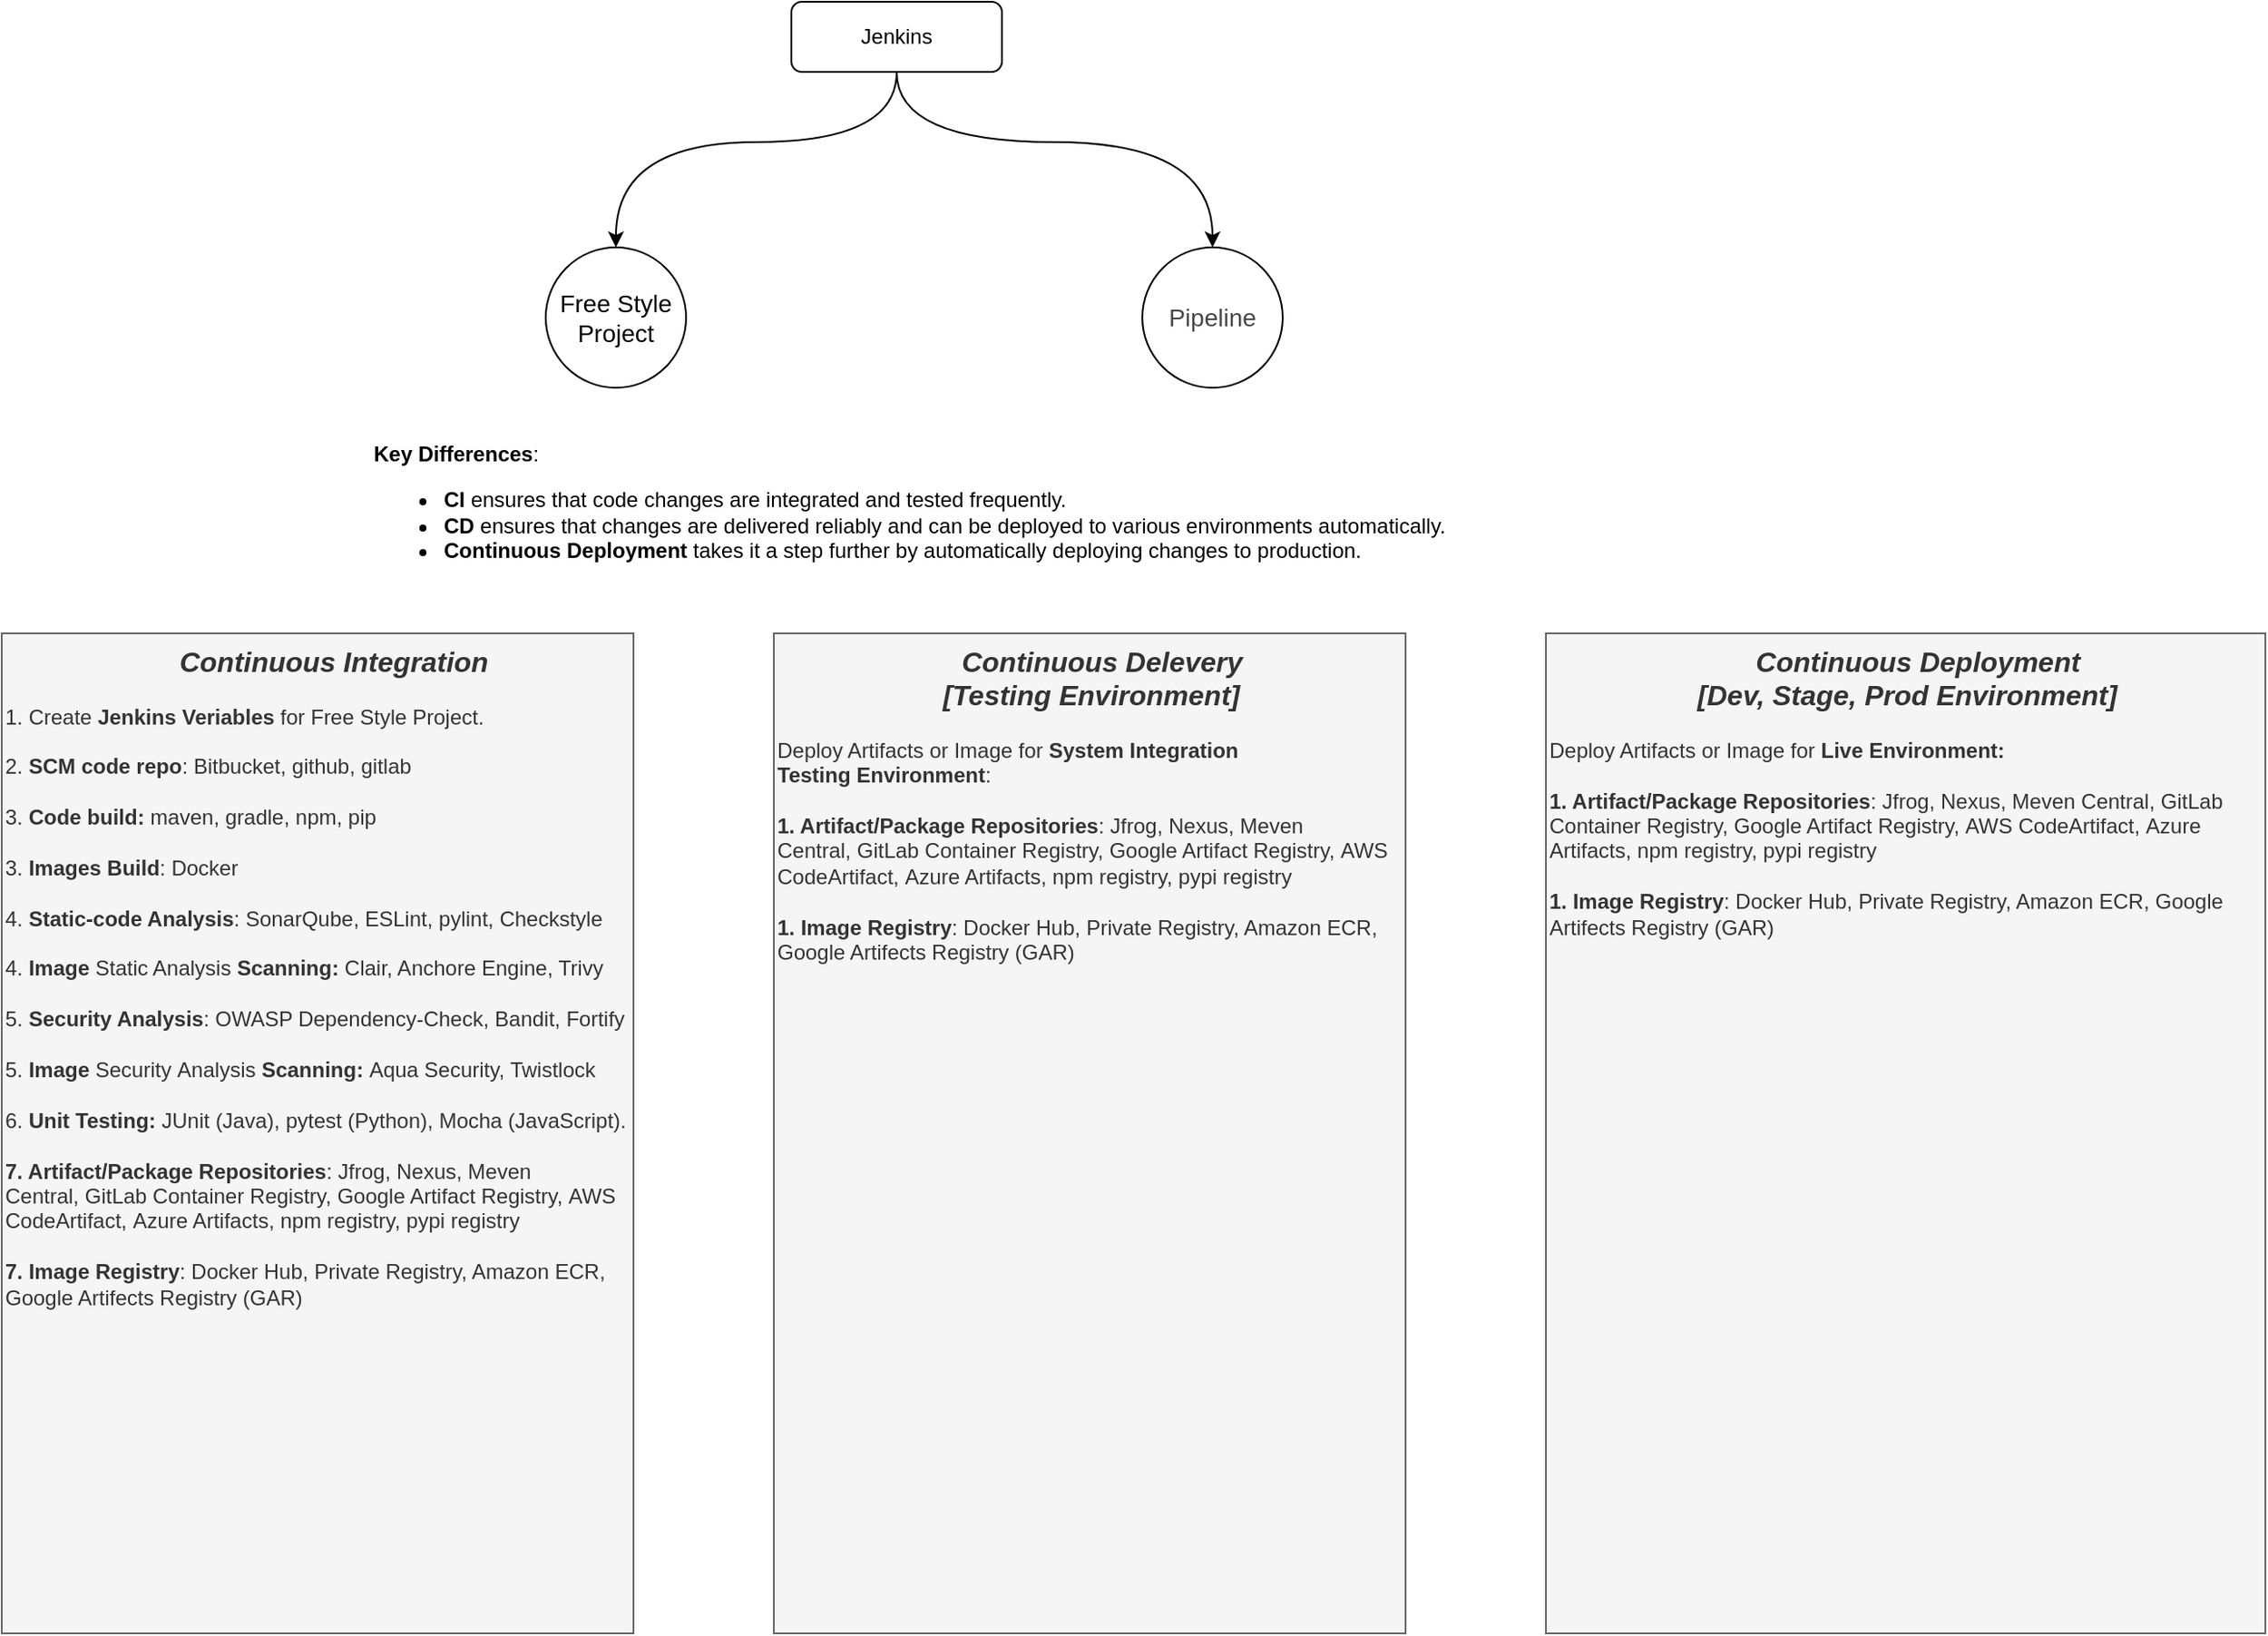<mxfile version="24.6.4" type="github">
  <diagram name="Page-1" id="38_c2U4u6f_WLB1Vc7O9">
    <mxGraphModel dx="2163" dy="663" grid="1" gridSize="10" guides="1" tooltips="1" connect="1" arrows="1" fold="1" page="1" pageScale="1" pageWidth="850" pageHeight="1100" math="0" shadow="0">
      <root>
        <mxCell id="0" />
        <mxCell id="1" parent="0" />
        <mxCell id="Su7_YSPuUU6GFlwyaD4R-5" value="" style="edgeStyle=orthogonalEdgeStyle;rounded=0;orthogonalLoop=1;jettySize=auto;html=1;curved=1;" edge="1" parent="1" source="Su7_YSPuUU6GFlwyaD4R-1" target="Su7_YSPuUU6GFlwyaD4R-4">
          <mxGeometry relative="1" as="geometry">
            <Array as="points">
              <mxPoint x="150" y="160" />
              <mxPoint x="-10" y="160" />
            </Array>
          </mxGeometry>
        </mxCell>
        <mxCell id="Su7_YSPuUU6GFlwyaD4R-7" value="" style="edgeStyle=orthogonalEdgeStyle;rounded=0;orthogonalLoop=1;jettySize=auto;html=1;curved=1;" edge="1" parent="1" source="Su7_YSPuUU6GFlwyaD4R-1" target="Su7_YSPuUU6GFlwyaD4R-6">
          <mxGeometry relative="1" as="geometry">
            <Array as="points">
              <mxPoint x="150" y="160" />
              <mxPoint x="330" y="160" />
            </Array>
          </mxGeometry>
        </mxCell>
        <mxCell id="Su7_YSPuUU6GFlwyaD4R-1" value="Jenkins" style="rounded=1;whiteSpace=wrap;html=1;" vertex="1" parent="1">
          <mxGeometry x="90" y="80" width="120" height="40" as="geometry" />
        </mxCell>
        <mxCell id="Su7_YSPuUU6GFlwyaD4R-4" value="Free Style&lt;div style=&quot;font-size: 14px;&quot;&gt;Project&lt;/div&gt;" style="ellipse;whiteSpace=wrap;html=1;rounded=1;fontSize=14;" vertex="1" parent="1">
          <mxGeometry x="-50" y="220" width="80" height="80" as="geometry" />
        </mxCell>
        <mxCell id="Su7_YSPuUU6GFlwyaD4R-6" value="&lt;span style=&quot;color: rgb(71, 71, 71); font-family: Arial, sans-serif; font-size: 14px; text-align: left; background-color: rgb(255, 255, 255);&quot;&gt;Pipeline&lt;/span&gt;" style="ellipse;whiteSpace=wrap;html=1;rounded=1;" vertex="1" parent="1">
          <mxGeometry x="290" y="220" width="80" height="80" as="geometry" />
        </mxCell>
        <mxCell id="Su7_YSPuUU6GFlwyaD4R-11" value="&lt;div style=&quot;text-align: center;&quot;&gt;&amp;nbsp; &amp;nbsp; &amp;nbsp;&lt;font style=&quot;font-size: 16px;&quot;&gt;&lt;b&gt;&lt;i&gt;C&lt;/i&gt;&lt;/b&gt;&lt;span style=&quot;background-color: initial; text-align: left;&quot;&gt;&lt;b&gt;&lt;i&gt;ontinuous&lt;/i&gt;&lt;/b&gt;&lt;/span&gt;&lt;b&gt;&lt;i&gt;&amp;nbsp;Integration&lt;/i&gt;&lt;/b&gt;&lt;/font&gt;&lt;/div&gt;&lt;div&gt;&lt;div style=&quot;text-align: center;&quot;&gt;&lt;br&gt;&lt;/div&gt;&lt;div&gt;1. Create &lt;b&gt;Jenkins Veriables&lt;/b&gt; for Free Style Project.&lt;/div&gt;&lt;/div&gt;&lt;div&gt;&lt;br&gt;&lt;/div&gt;2. &lt;b&gt;SCM code repo&lt;/b&gt;:&amp;nbsp;Bitbucket, github, gitlab&lt;div&gt;&lt;span style=&quot;background-color: initial;&quot;&gt;&lt;br&gt;&lt;/span&gt;&lt;/div&gt;&lt;div&gt;&lt;span style=&quot;background-color: initial;&quot;&gt;3. &lt;b&gt;Code build:&lt;/b&gt;&amp;nbsp;maven, gradle, npm, pip&lt;/span&gt;&lt;br&gt;&lt;/div&gt;&lt;div&gt;&lt;span style=&quot;background-color: initial;&quot;&gt;&lt;br&gt;&lt;/span&gt;&lt;/div&gt;&lt;div&gt;&lt;span style=&quot;background-color: initial;&quot;&gt;3.&amp;nbsp;&lt;/span&gt;&lt;span style=&quot;background-color: initial;&quot;&gt;&lt;b&gt;Images&amp;nbsp;&lt;/b&gt;&lt;/span&gt;&lt;span style=&quot;background-color: initial;&quot;&gt;&lt;b&gt;Build&lt;/b&gt;: Docker&lt;/span&gt;&lt;/div&gt;&lt;div&gt;&lt;span style=&quot;background-color: initial;&quot;&gt;&amp;nbsp;&lt;/span&gt;&lt;/div&gt;&lt;div&gt;4. &lt;b&gt;Static-code Analysis&lt;/b&gt;:&amp;nbsp;SonarQube, ESLint, pylint,&amp;nbsp;&lt;span style=&quot;background-color: initial;&quot;&gt;Checkstyle&lt;/span&gt;&lt;/div&gt;&lt;div&gt;&lt;div&gt;&lt;span style=&quot;background-color: initial;&quot;&gt;&lt;br&gt;&lt;/span&gt;&lt;/div&gt;&lt;div&gt;&lt;span style=&quot;background-color: initial;&quot;&gt;4.&amp;nbsp;&lt;/span&gt;&lt;span style=&quot;background-color: initial;&quot;&gt;&lt;b&gt;Image&amp;nbsp;&lt;/b&gt;&lt;/span&gt;&lt;span style=&quot;background-color: initial;&quot;&gt;Static Analysis&amp;nbsp;&lt;/span&gt;&lt;b style=&quot;background-color: initial;&quot;&gt;Scanning&lt;/b&gt;&lt;b style=&quot;background-color: initial;&quot;&gt;:&lt;/b&gt;&lt;span style=&quot;background-color: initial;&quot;&gt;&amp;nbsp;&lt;/span&gt;&lt;span style=&quot;background-color: initial;&quot;&gt;Clair, Anchore Engine, Trivy&lt;/span&gt;&lt;/div&gt;&lt;/div&gt;&lt;div&gt;&lt;b style=&quot;background-color: initial;&quot;&gt;&lt;br&gt;&lt;/b&gt;&lt;/div&gt;&lt;div&gt;5.&amp;nbsp;&lt;strong style=&quot;background-color: initial;&quot;&gt;Security Analysis&lt;/strong&gt;&lt;span style=&quot;background-color: initial;&quot;&gt;: OWASP Dependency-Check, Bandit, Fortify&lt;/span&gt;&lt;/div&gt;&lt;div&gt;&lt;span style=&quot;background-color: initial;&quot;&gt;&lt;br&gt;&lt;/span&gt;&lt;/div&gt;&lt;div&gt;&lt;span style=&quot;background-color: initial;&quot;&gt;5.&amp;nbsp;&lt;/span&gt;&lt;span style=&quot;background-color: initial;&quot;&gt;&lt;b&gt;Image&amp;nbsp;&lt;/b&gt;&lt;/span&gt;&lt;span style=&quot;background-color: initial;&quot;&gt;Security&lt;/span&gt;&lt;span style=&quot;background-color: initial;&quot;&gt;&amp;nbsp;Analysis&amp;nbsp;&lt;/span&gt;&lt;b style=&quot;background-color: initial;&quot;&gt;Scanning&lt;/b&gt;&lt;b style=&quot;background-color: initial;&quot;&gt;:&amp;nbsp;&lt;/b&gt;&lt;span style=&quot;background-color: initial;&quot;&gt;Aqua Security, Twistlock&lt;/span&gt;&lt;b style=&quot;background-color: initial;&quot;&gt;&amp;nbsp;&lt;/b&gt;&lt;/div&gt;&lt;div&gt;&lt;span style=&quot;background-color: initial;&quot;&gt;&lt;br&gt;&lt;/span&gt;&lt;/div&gt;&lt;div&gt;6.&amp;nbsp;&lt;b&gt;&lt;span style=&quot;background-color: initial;&quot;&gt;Unit &lt;/span&gt;&lt;span style=&quot;background-color: initial;&quot;&gt;Testing:&lt;/span&gt;&lt;/b&gt;&lt;span style=&quot;background-color: initial;&quot;&gt;&amp;nbsp;&lt;/span&gt;&lt;span style=&quot;background-color: initial;&quot;&gt;JUnit (Java), pytest (Python), Mocha (JavaScript).&lt;/span&gt;&lt;/div&gt;&lt;div&gt;&lt;span style=&quot;background-color: initial;&quot;&gt;&lt;br&gt;&lt;/span&gt;&lt;/div&gt;&lt;div&gt;&lt;span style=&quot;background-color: initial;&quot;&gt;&lt;b&gt;7. Artifact/&lt;/b&gt;&lt;/span&gt;&lt;strong style=&quot;background-color: initial;&quot;&gt;Package Repositories&lt;/strong&gt;&lt;span style=&quot;background-color: initial;&quot;&gt;:&amp;nbsp;&lt;/span&gt;&lt;span style=&quot;background-color: initial;&quot;&gt;Jfrog, Nexus, Meven Central,&amp;nbsp;&lt;/span&gt;&lt;span style=&quot;background-color: initial;&quot;&gt;&lt;span style=&quot;background-color: initial;&quot;&gt;GitLab Container Registry,&amp;nbsp;&lt;/span&gt;&lt;span style=&quot;background-color: initial;&quot;&gt;Google Artifact Registry,&amp;nbsp;&lt;/span&gt;&lt;span style=&quot;background-color: initial;&quot;&gt;AWS CodeArtifact,&amp;nbsp;&lt;/span&gt;&lt;span style=&quot;background-color: initial;&quot;&gt;Azure Artifacts,&amp;nbsp;&lt;/span&gt;&lt;/span&gt;&lt;span style=&quot;background-color: initial;&quot;&gt;&lt;span style=&quot;background-color: initial;&quot;&gt;npm registry, pypi&amp;nbsp;&lt;/span&gt;&lt;span style=&quot;background-color: initial;&quot;&gt;registry&lt;/span&gt;&lt;/span&gt;&lt;br&gt;&lt;/div&gt;&lt;div&gt;&lt;span style=&quot;background-color: initial;&quot;&gt;&lt;span style=&quot;background-color: initial;&quot;&gt;&lt;br&gt;&lt;/span&gt;&lt;/span&gt;&lt;/div&gt;&lt;div&gt;&lt;strong&gt;7. Image Registry&lt;/strong&gt;: Docker Hub, Private Registry, Amazon ECR, Google Artifects Registry (GAR)&lt;span style=&quot;background-color: initial;&quot;&gt;&lt;span style=&quot;background-color: initial;&quot;&gt;&lt;br&gt;&lt;/span&gt;&lt;/span&gt;&lt;/div&gt;&lt;div&gt;&lt;br&gt;&lt;/div&gt;" style="text;html=1;align=left;verticalAlign=top;whiteSpace=wrap;rounded=0;horizontal=1;fillColor=#f5f5f5;fontColor=#333333;strokeColor=#666666;" vertex="1" parent="1">
          <mxGeometry x="-360" y="440" width="360" height="570" as="geometry" />
        </mxCell>
        <mxCell id="Su7_YSPuUU6GFlwyaD4R-12" value="&lt;div style=&quot;text-align: center;&quot;&gt;&amp;nbsp; &amp;nbsp; &amp;nbsp;&lt;font style=&quot;font-size: 16px;&quot;&gt;&lt;b&gt;&lt;i&gt;C&lt;/i&gt;&lt;/b&gt;&lt;/font&gt;&lt;span style=&quot;background-color: initial; text-align: left; font-size: 16px;&quot;&gt;&lt;b&gt;&lt;i&gt;ontinuous&lt;/i&gt;&lt;/b&gt;&lt;/span&gt;&lt;b style=&quot;font-size: 16px; background-color: initial;&quot;&gt;&lt;i&gt;&amp;nbsp;Deployment&amp;nbsp;&lt;/i&gt;&lt;/b&gt;&lt;/div&gt;&lt;div style=&quot;text-align: center;&quot;&gt;&lt;b style=&quot;font-size: 16px; background-color: initial;&quot;&gt;&lt;i&gt;[&lt;/i&gt;&lt;/b&gt;&lt;b style=&quot;background-color: initial; font-size: 16px;&quot;&gt;&lt;i&gt;Dev, Stage,&amp;nbsp;&lt;/i&gt;&lt;/b&gt;&lt;b style=&quot;background-color: initial; font-size: 16px;&quot;&gt;&lt;i&gt;Prod Environment]&lt;/i&gt;&lt;/b&gt;&lt;/div&gt;&lt;div&gt;&lt;div&gt;&lt;br&gt;&lt;/div&gt;&lt;div&gt;Deploy Artifacts or Image for &lt;b&gt;Live Environment:&lt;/b&gt;&amp;nbsp;&lt;/div&gt;&lt;/div&gt;&lt;div&gt;&lt;br&gt;&lt;/div&gt;&lt;div&gt;&lt;span style=&quot;background-color: initial;&quot;&gt;&lt;b&gt;1. Artifact/&lt;/b&gt;&lt;/span&gt;&lt;strong style=&quot;background-color: initial;&quot;&gt;Package Repositories&lt;/strong&gt;&lt;span style=&quot;background-color: initial;&quot;&gt;:&amp;nbsp;&lt;/span&gt;&lt;span style=&quot;background-color: initial;&quot;&gt;Jfrog, Nexus, Meven Central,&amp;nbsp;&lt;/span&gt;&lt;span style=&quot;background-color: initial;&quot;&gt;&lt;span style=&quot;background-color: initial;&quot;&gt;GitLab Container Registry,&amp;nbsp;&lt;/span&gt;&lt;span style=&quot;background-color: initial;&quot;&gt;Google Artifact Registry,&amp;nbsp;&lt;/span&gt;&lt;span style=&quot;background-color: initial;&quot;&gt;AWS CodeArtifact,&amp;nbsp;&lt;/span&gt;&lt;span style=&quot;background-color: initial;&quot;&gt;Azure Artifacts,&amp;nbsp;&lt;/span&gt;&lt;/span&gt;&lt;span style=&quot;background-color: initial;&quot;&gt;&lt;span style=&quot;background-color: initial;&quot;&gt;npm registry, pypi&amp;nbsp;&lt;/span&gt;&lt;span style=&quot;background-color: initial;&quot;&gt;registry&lt;/span&gt;&lt;/span&gt;&lt;br&gt;&lt;/div&gt;&lt;div&gt;&lt;span style=&quot;background-color: initial;&quot;&gt;&lt;span style=&quot;background-color: initial;&quot;&gt;&lt;br&gt;&lt;/span&gt;&lt;/span&gt;&lt;/div&gt;&lt;div&gt;&lt;strong&gt;1. Image Registry&lt;/strong&gt;: Docker Hub, Private Registry, Amazon ECR, Google Artifects Registry (GAR)&lt;span style=&quot;background-color: initial;&quot;&gt;&lt;span style=&quot;background-color: initial;&quot;&gt;&lt;br&gt;&lt;/span&gt;&lt;/span&gt;&lt;/div&gt;&lt;div&gt;&lt;br&gt;&lt;/div&gt;" style="text;html=1;align=left;verticalAlign=top;whiteSpace=wrap;rounded=0;horizontal=1;fillColor=#f5f5f5;fontColor=#333333;strokeColor=#666666;" vertex="1" parent="1">
          <mxGeometry x="520" y="440" width="410" height="570" as="geometry" />
        </mxCell>
        <mxCell id="Su7_YSPuUU6GFlwyaD4R-14" value="&lt;p&gt;&lt;strong&gt;Key Differences&lt;/strong&gt;:&lt;/p&gt;&lt;ul&gt;&lt;li&gt;&lt;strong&gt;CI&lt;/strong&gt; ensures that code changes are integrated and tested frequently.&lt;/li&gt;&lt;li&gt;&lt;strong&gt;CD&lt;/strong&gt; ensures that changes are delivered reliably and can be deployed to various environments automatically.&lt;/li&gt;&lt;li&gt;&lt;strong&gt;Continuous Deployment&lt;/strong&gt; takes it a step further by automatically deploying changes to production.&lt;/li&gt;&lt;/ul&gt;" style="text;html=1;align=left;verticalAlign=middle;resizable=0;points=[];autosize=1;strokeColor=none;fillColor=none;" vertex="1" parent="1">
          <mxGeometry x="-150" y="310" width="630" height="110" as="geometry" />
        </mxCell>
        <mxCell id="Su7_YSPuUU6GFlwyaD4R-15" value="&lt;div style=&quot;text-align: center;&quot;&gt;&amp;nbsp; &amp;nbsp; &amp;nbsp;&lt;font style=&quot;font-size: 16px;&quot;&gt;&lt;b&gt;&lt;i&gt;C&lt;/i&gt;&lt;/b&gt;&lt;span style=&quot;background-color: initial; text-align: left;&quot;&gt;&lt;b&gt;&lt;i&gt;ontinuous&lt;/i&gt;&lt;/b&gt;&lt;/span&gt;&lt;b&gt;&lt;i&gt;&amp;nbsp;Delevery&amp;nbsp;&lt;/i&gt;&lt;/b&gt;&lt;/font&gt;&lt;/div&gt;&lt;div style=&quot;text-align: center;&quot;&gt;&lt;font style=&quot;font-size: 16px;&quot;&gt;&lt;b&gt;&lt;i&gt;[Testing Environment]&lt;/i&gt;&lt;/b&gt;&lt;/font&gt;&lt;/div&gt;&lt;div&gt;&lt;div&gt;&lt;br&gt;&lt;/div&gt;&lt;div&gt;Deploy Artifacts or Image for &lt;b&gt;System Integration Testing&amp;nbsp;&lt;/b&gt;&lt;span style=&quot;background-color: initial;&quot;&gt;&lt;b&gt;Environment&lt;/b&gt;&lt;/span&gt;&lt;span style=&quot;background-color: initial;&quot;&gt;:&lt;/span&gt;&lt;/div&gt;&lt;/div&gt;&lt;div&gt;&lt;span style=&quot;background-color: initial;&quot;&gt;&lt;br&gt;&lt;/span&gt;&lt;/div&gt;&lt;div&gt;&lt;span style=&quot;background-color: initial;&quot;&gt;&lt;b&gt;1. Artifact/&lt;/b&gt;&lt;/span&gt;&lt;strong style=&quot;background-color: initial;&quot;&gt;Package Repositories&lt;/strong&gt;&lt;span style=&quot;background-color: initial;&quot;&gt;:&amp;nbsp;&lt;/span&gt;&lt;span style=&quot;background-color: initial;&quot;&gt;Jfrog, Nexus, Meven Central,&amp;nbsp;&lt;/span&gt;&lt;span style=&quot;background-color: initial;&quot;&gt;&lt;span style=&quot;background-color: initial;&quot;&gt;GitLab Container Registry,&amp;nbsp;&lt;/span&gt;&lt;span style=&quot;background-color: initial;&quot;&gt;Google Artifact Registry,&amp;nbsp;&lt;/span&gt;&lt;span style=&quot;background-color: initial;&quot;&gt;AWS CodeArtifact,&amp;nbsp;&lt;/span&gt;&lt;span style=&quot;background-color: initial;&quot;&gt;Azure Artifacts,&amp;nbsp;&lt;/span&gt;&lt;/span&gt;&lt;span style=&quot;background-color: initial;&quot;&gt;&lt;span style=&quot;background-color: initial;&quot;&gt;npm registry, pypi&amp;nbsp;&lt;/span&gt;&lt;span style=&quot;background-color: initial;&quot;&gt;registry&lt;/span&gt;&lt;/span&gt;&lt;br&gt;&lt;/div&gt;&lt;div&gt;&lt;span style=&quot;background-color: initial;&quot;&gt;&lt;span style=&quot;background-color: initial;&quot;&gt;&lt;br&gt;&lt;/span&gt;&lt;/span&gt;&lt;/div&gt;&lt;div&gt;&lt;strong&gt;1. Image Registry&lt;/strong&gt;: Docker Hub, Private Registry, Amazon ECR, Google Artifects Registry (GAR)&lt;span style=&quot;background-color: initial;&quot;&gt;&lt;span style=&quot;background-color: initial;&quot;&gt;&lt;br&gt;&lt;/span&gt;&lt;/span&gt;&lt;/div&gt;&lt;div&gt;&lt;br&gt;&lt;/div&gt;" style="text;html=1;align=left;verticalAlign=top;whiteSpace=wrap;rounded=0;horizontal=1;fillColor=#f5f5f5;fontColor=#333333;strokeColor=#666666;" vertex="1" parent="1">
          <mxGeometry x="80" y="440" width="360" height="570" as="geometry" />
        </mxCell>
      </root>
    </mxGraphModel>
  </diagram>
</mxfile>
